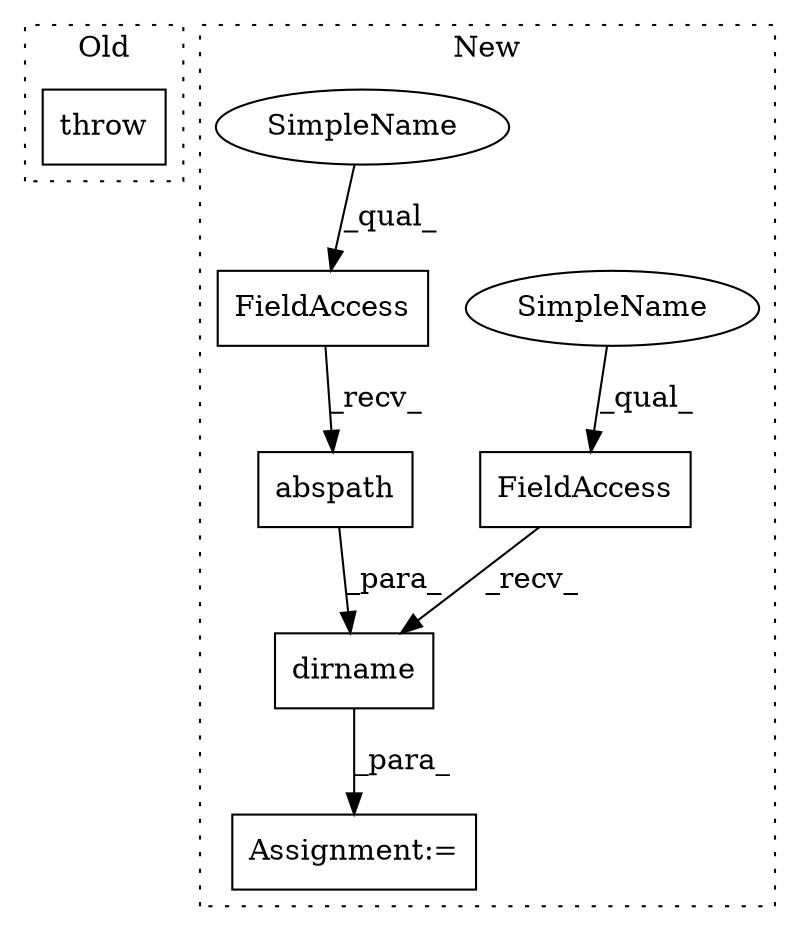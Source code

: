 digraph G {
subgraph cluster0 {
1 [label="throw" a="53" s="2261" l="6" shape="box"];
label = "Old";
style="dotted";
}
subgraph cluster1 {
2 [label="abspath" a="32" s="2745,2761" l="8,1" shape="box"];
3 [label="FieldAccess" a="22" s="2737" l="7" shape="box"];
4 [label="Assignment:=" a="7" s="2720" l="1" shape="box"];
5 [label="FieldAccess" a="22" s="2721" l="7" shape="box"];
6 [label="dirname" a="32" s="2729,2762" l="8,1" shape="box"];
7 [label="SimpleName" a="42" s="2721" l="2" shape="ellipse"];
8 [label="SimpleName" a="42" s="2737" l="2" shape="ellipse"];
label = "New";
style="dotted";
}
2 -> 6 [label="_para_"];
3 -> 2 [label="_recv_"];
5 -> 6 [label="_recv_"];
6 -> 4 [label="_para_"];
7 -> 5 [label="_qual_"];
8 -> 3 [label="_qual_"];
}